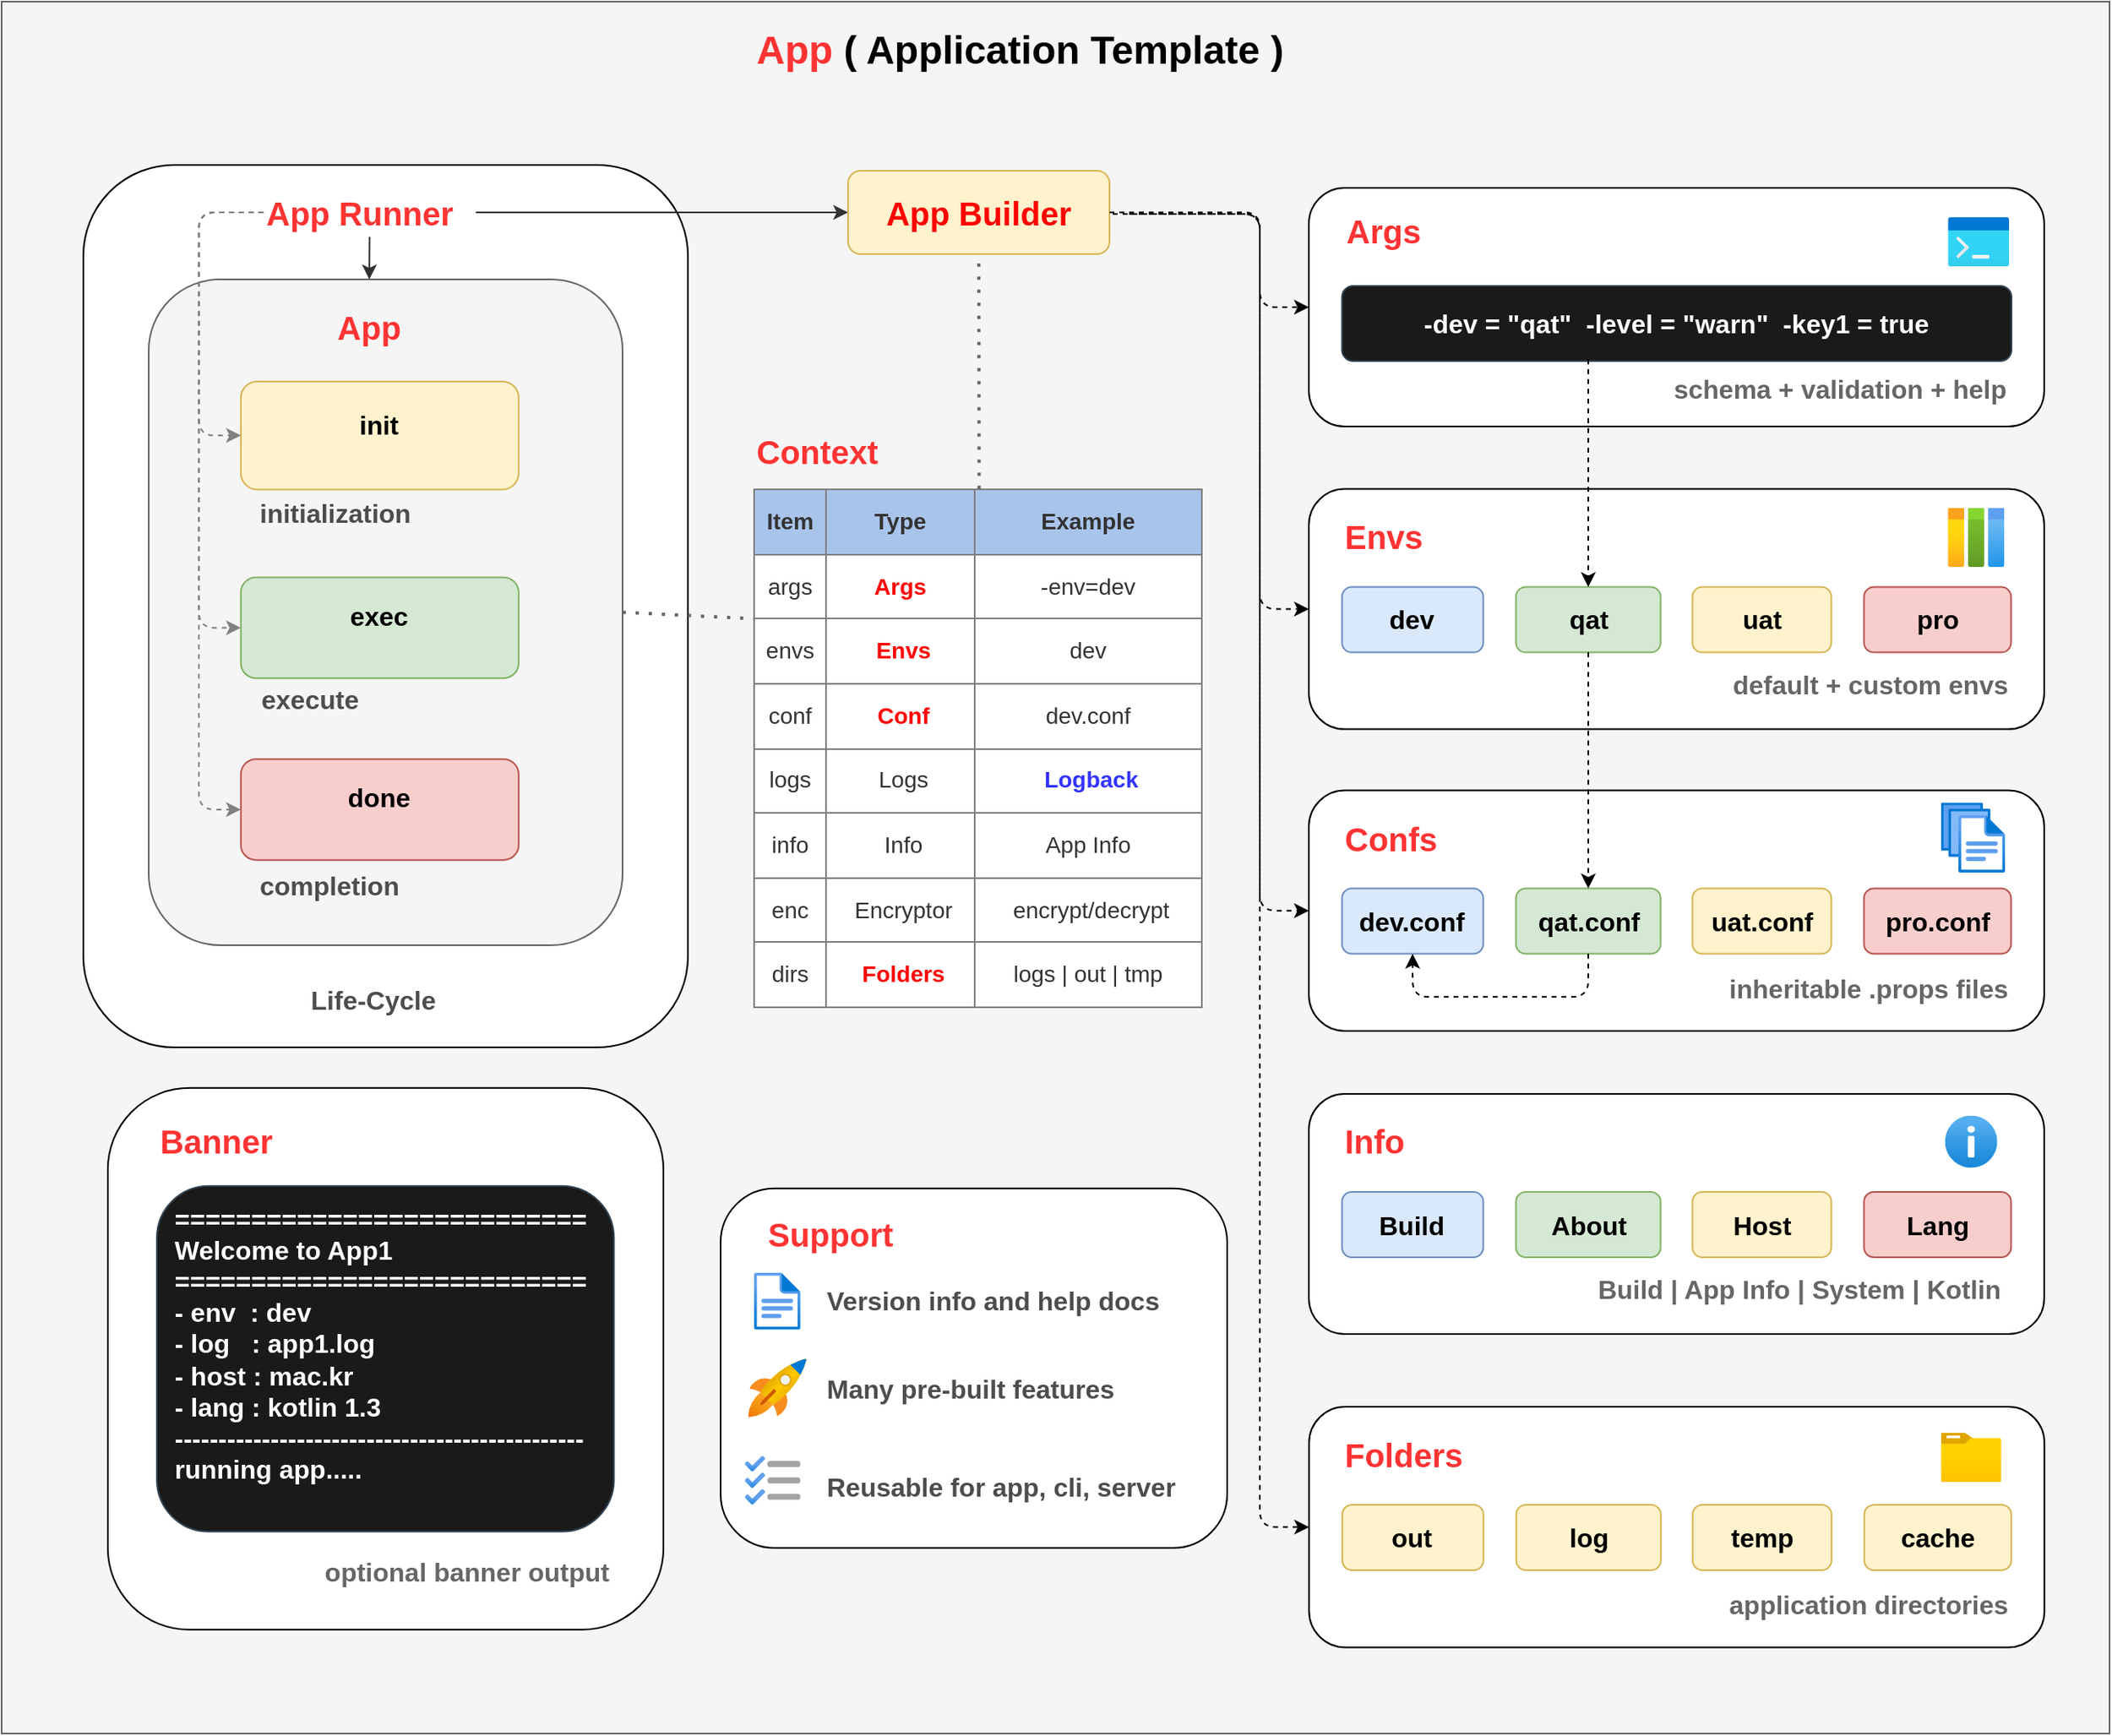 <mxfile version="13.10.6" type="device"><diagram id="WI9T0HZ2pTsCkuznbFz-" name="Page-1"><mxGraphModel dx="1581" dy="943" grid="1" gridSize="10" guides="1" tooltips="1" connect="1" arrows="1" fold="1" page="1" pageScale="1" pageWidth="583" pageHeight="413" math="0" shadow="0"><root><mxCell id="0"/><mxCell id="1" parent="0"/><mxCell id="dkpI0AUmnZosLw2rEWEU-10" value="" style="rounded=0;whiteSpace=wrap;html=1;fillColor=#f5f5f5;strokeColor=#666666;fontColor=#333333;" parent="1" vertex="1"><mxGeometry x="20" y="20" width="1290" height="1060" as="geometry"/></mxCell><mxCell id="LH2sXzoeOZG54SC4Cbi2-18" value="" style="rounded=1;whiteSpace=wrap;html=1;glass=0;align=left;" parent="1" vertex="1"><mxGeometry x="70" y="120" width="370" height="540" as="geometry"/></mxCell><mxCell id="LH2sXzoeOZG54SC4Cbi2-17" value="&lt;font color=&quot;#ff3333&quot; size=&quot;1&quot;&gt;&lt;b style=&quot;font-size: 20px&quot;&gt;App Runner&lt;/b&gt;&lt;/font&gt;" style="text;html=1;strokeColor=none;fillColor=none;align=left;verticalAlign=middle;whiteSpace=wrap;rounded=0;" parent="1" vertex="1"><mxGeometry x="180.2" y="134" width="130" height="30" as="geometry"/></mxCell><mxCell id="dkpI0AUmnZosLw2rEWEU-12" value="&lt;font style=&quot;font-size: 24px&quot;&gt;&lt;b&gt;&lt;font color=&quot;#ff3333&quot; style=&quot;font-size: 24px&quot;&gt;App&lt;/font&gt;&lt;font color=&quot;#3333ff&quot; style=&quot;font-size: 24px&quot;&gt;&amp;nbsp;&lt;/font&gt;( Application Template )&lt;/b&gt;&lt;/font&gt;" style="text;html=1;strokeColor=none;fillColor=none;align=left;verticalAlign=middle;whiteSpace=wrap;rounded=0;" parent="1" vertex="1"><mxGeometry x="480" y="40" width="370" height="20" as="geometry"/></mxCell><mxCell id="HlOIRCmBT_TTQaV18blw-47" value="" style="rounded=1;whiteSpace=wrap;html=1;glass=0;align=left;fillColor=#f5f5f5;strokeColor=#666666;fontColor=#333333;" parent="1" vertex="1"><mxGeometry x="110" y="190" width="290" height="407.46" as="geometry"/></mxCell><mxCell id="LH2sXzoeOZG54SC4Cbi2-6" value="&lt;b&gt;&lt;font&gt;&lt;span style=&quot;font-size: 16px&quot;&gt;exec&lt;/span&gt;&lt;br&gt;&lt;br&gt;&lt;/font&gt;&lt;/b&gt;" style="rounded=1;whiteSpace=wrap;html=1;fillColor=#d5e8d4;strokeColor=#82b366;" parent="1" vertex="1"><mxGeometry x="166.41" y="372.35" width="170" height="61.75" as="geometry"/></mxCell><mxCell id="LH2sXzoeOZG54SC4Cbi2-7" value="&lt;b&gt;&lt;font&gt;&lt;span style=&quot;font-size: 16px&quot;&gt;init&lt;/span&gt;&lt;br&gt;&lt;br&gt;&lt;/font&gt;&lt;/b&gt;" style="rounded=1;whiteSpace=wrap;html=1;fillColor=#fff2cc;strokeColor=#d6b656;" parent="1" vertex="1"><mxGeometry x="166.41" y="252.46" width="170" height="66.14" as="geometry"/></mxCell><mxCell id="HlOIRCmBT_TTQaV18blw-16" value="&lt;b&gt;&lt;font&gt;&lt;span style=&quot;font-size: 16px&quot;&gt;done&lt;/span&gt;&lt;br&gt;&lt;br&gt;&lt;/font&gt;&lt;/b&gt;" style="rounded=1;whiteSpace=wrap;html=1;fillColor=#f8cecc;strokeColor=#b85450;" parent="1" vertex="1"><mxGeometry x="166.41" y="483.59" width="170" height="61.75" as="geometry"/></mxCell><mxCell id="HlOIRCmBT_TTQaV18blw-13" value="&lt;font style=&quot;font-size: 16px&quot; color=&quot;#4d4d4d&quot;&gt;&lt;b&gt;initialization&lt;/b&gt;&lt;/font&gt;" style="text;html=1;strokeColor=none;fillColor=none;align=left;verticalAlign=middle;whiteSpace=wrap;rounded=0;" parent="1" vertex="1"><mxGeometry x="176.12" y="322.6" width="143.88" height="20" as="geometry"/></mxCell><mxCell id="HlOIRCmBT_TTQaV18blw-14" value="&lt;font color=&quot;#4d4d4d&quot;&gt;&lt;span style=&quot;font-size: 16px&quot;&gt;&lt;b&gt;execute&lt;/b&gt;&lt;/span&gt;&lt;/font&gt;" style="text;html=1;strokeColor=none;fillColor=none;align=left;verticalAlign=middle;whiteSpace=wrap;rounded=0;" parent="1" vertex="1"><mxGeometry x="176.61" y="437.1" width="80" height="20" as="geometry"/></mxCell><mxCell id="HlOIRCmBT_TTQaV18blw-18" value="&lt;font style=&quot;font-size: 16px&quot; color=&quot;#4d4d4d&quot;&gt;&lt;b&gt;completion&lt;/b&gt;&lt;/font&gt;" style="text;html=1;strokeColor=none;fillColor=none;align=left;verticalAlign=middle;whiteSpace=wrap;rounded=0;" parent="1" vertex="1"><mxGeometry x="176.12" y="550.6" width="113.88" height="20" as="geometry"/></mxCell><mxCell id="HlOIRCmBT_TTQaV18blw-48" value="&lt;font color=&quot;#ff3333&quot; size=&quot;1&quot;&gt;&lt;b style=&quot;font-size: 20px&quot;&gt;App&lt;/b&gt;&lt;/font&gt;" style="text;html=1;strokeColor=none;fillColor=none;align=center;verticalAlign=middle;whiteSpace=wrap;rounded=0;" parent="1" vertex="1"><mxGeometry x="180.2" y="204.32" width="130" height="30" as="geometry"/></mxCell><mxCell id="HlOIRCmBT_TTQaV18blw-63" value="" style="edgeStyle=elbowEdgeStyle;elbow=vertical;endArrow=classic;html=1;strokeWidth=1;fontColor=#4D4D4D;exitX=0;exitY=0.5;exitDx=0;exitDy=0;entryX=0;entryY=0.5;entryDx=0;entryDy=0;dashed=1;strokeColor=#808080;" parent="1" source="LH2sXzoeOZG54SC4Cbi2-17" target="LH2sXzoeOZG54SC4Cbi2-6" edge="1"><mxGeometry width="50" height="50" relative="1" as="geometry"><mxPoint x="65.71" y="413.32" as="sourcePoint"/><mxPoint x="115.71" y="363.32" as="targetPoint"/><Array as="points"><mxPoint x="140.71" y="283.32"/></Array></mxGeometry></mxCell><mxCell id="HlOIRCmBT_TTQaV18blw-65" value="" style="edgeStyle=elbowEdgeStyle;elbow=vertical;endArrow=classic;html=1;strokeWidth=1;fontColor=#4D4D4D;exitX=0;exitY=0.5;exitDx=0;exitDy=0;entryX=0;entryY=0.5;entryDx=0;entryDy=0;dashed=1;strokeColor=#808080;" parent="1" source="LH2sXzoeOZG54SC4Cbi2-17" target="HlOIRCmBT_TTQaV18blw-16" edge="1"><mxGeometry width="50" height="50" relative="1" as="geometry"><mxPoint x="187.71" y="239.32" as="sourcePoint"/><mxPoint x="187.71" y="370.36" as="targetPoint"/><Array as="points"><mxPoint x="140.71" y="393.32"/><mxPoint x="145.71" y="373.32"/></Array></mxGeometry></mxCell><mxCell id="HlOIRCmBT_TTQaV18blw-66" value="" style="edgeStyle=elbowEdgeStyle;elbow=vertical;endArrow=classic;html=1;strokeWidth=1;fontColor=#4D4D4D;exitX=0;exitY=0.5;exitDx=0;exitDy=0;entryX=0;entryY=0.5;entryDx=0;entryDy=0;dashed=1;strokeColor=#808080;" parent="1" source="LH2sXzoeOZG54SC4Cbi2-17" target="LH2sXzoeOZG54SC4Cbi2-7" edge="1"><mxGeometry width="50" height="50" relative="1" as="geometry"><mxPoint x="177.71" y="229.32" as="sourcePoint"/><mxPoint x="177.71" y="530.47" as="targetPoint"/><Array as="points"><mxPoint x="140.71" y="243.32"/></Array></mxGeometry></mxCell><mxCell id="HlOIRCmBT_TTQaV18blw-76" value="" style="endArrow=classic;html=1;strokeWidth=1;fontColor=#4D4D4D;exitX=1;exitY=0.5;exitDx=0;exitDy=0;entryX=0;entryY=0.5;entryDx=0;entryDy=0;strokeColor=#333333;" parent="1" source="LH2sXzoeOZG54SC4Cbi2-17" target="OcMX7YEu_8CPOmPkOo8j-15" edge="1"><mxGeometry width="50" height="50" relative="1" as="geometry"><mxPoint x="500" y="320" as="sourcePoint"/><mxPoint x="585.0" y="149" as="targetPoint"/></mxGeometry></mxCell><mxCell id="HlOIRCmBT_TTQaV18blw-82" value="" style="edgeStyle=elbowEdgeStyle;elbow=horizontal;endArrow=classic;html=1;strokeWidth=1;fontColor=#4D4D4D;exitX=0.5;exitY=1;exitDx=0;exitDy=0;strokeColor=#333333;" parent="1" source="LH2sXzoeOZG54SC4Cbi2-17" target="HlOIRCmBT_TTQaV18blw-47" edge="1"><mxGeometry width="50" height="50" relative="1" as="geometry"><mxPoint x="261.41" y="180.5" as="sourcePoint"/><mxPoint x="306.41" y="175.5" as="targetPoint"/><Array as="points"/></mxGeometry></mxCell><mxCell id="HlOIRCmBT_TTQaV18blw-83" value="" style="endArrow=none;dashed=1;html=1;dashPattern=1 3;strokeWidth=2;fontColor=#4D4D4D;entryX=0;entryY=0.25;entryDx=0;entryDy=0;exitX=1;exitY=0.5;exitDx=0;exitDy=0;strokeColor=#666666;" parent="1" source="HlOIRCmBT_TTQaV18blw-47" target="HlOIRCmBT_TTQaV18blw-119" edge="1"><mxGeometry width="50" height="50" relative="1" as="geometry"><mxPoint x="430" y="298.07" as="sourcePoint"/><mxPoint x="585.0" y="169" as="targetPoint"/></mxGeometry></mxCell><mxCell id="HlOIRCmBT_TTQaV18blw-119" value="&lt;table border=&quot;1&quot; width=&quot;100%&quot; style=&quot;width: 100% ; height: 100% ; border-collapse: collapse ; font-size: 14px ; background-color: rgb(255 , 255 , 255)&quot;&gt;&lt;tbody style=&quot;font-size: 14px&quot;&gt;&lt;tr style=&quot;font-size: 14px&quot;&gt;&lt;td align=&quot;center&quot; style=&quot;font-size: 14px ; background-color: rgb(169 , 196 , 235)&quot;&gt;&lt;b style=&quot;font-size: 14px&quot;&gt;Item&lt;/b&gt;&lt;/td&gt;&lt;td style=&quot;text-align: center ; background-color: rgb(169 , 196 , 235)&quot;&gt;&lt;b&gt;Type&lt;/b&gt;&lt;br&gt;&lt;/td&gt;&lt;td align=&quot;center&quot; style=&quot;font-size: 14px ; background-color: rgb(169 , 196 , 235)&quot;&gt;&lt;b style=&quot;font-size: 14px&quot;&gt;Example&lt;/b&gt;&lt;/td&gt;&lt;/tr&gt;&lt;tr style=&quot;font-size: 14px&quot;&gt;&lt;td align=&quot;center&quot; style=&quot;font-size: 14px&quot;&gt;args&lt;/td&gt;&lt;td style=&quot;text-align: center&quot;&gt;&lt;b&gt;&lt;font color=&quot;#ff0000&quot;&gt;Args&lt;/font&gt;&lt;/b&gt;&lt;/td&gt;&lt;td align=&quot;center&quot; style=&quot;font-size: 14px&quot;&gt;-env=dev&lt;/td&gt;&lt;/tr&gt;&lt;tr style=&quot;font-size: 14px&quot;&gt;&lt;td align=&quot;center&quot; style=&quot;font-size: 14px&quot;&gt;envs&lt;br style=&quot;font-size: 14px&quot;&gt;&lt;/td&gt;&lt;td style=&quot;text-align: center&quot;&gt;&amp;nbsp;&lt;font color=&quot;#ff0000&quot;&gt;&lt;b&gt;Envs&lt;/b&gt;&lt;/font&gt;&lt;/td&gt;&lt;td align=&quot;center&quot; style=&quot;font-size: 14px&quot;&gt;dev&lt;/td&gt;&lt;/tr&gt;&lt;tr style=&quot;font-size: 14px&quot;&gt;&lt;td style=&quot;text-align: center ; font-size: 14px&quot;&gt;conf&lt;/td&gt;&lt;td style=&quot;text-align: center&quot;&gt;&amp;nbsp;&lt;font color=&quot;#ff0000&quot;&gt;&lt;b&gt;Conf&lt;/b&gt;&lt;/font&gt;&lt;/td&gt;&lt;td style=&quot;text-align: center ; font-size: 14px&quot;&gt;dev.conf&lt;/td&gt;&lt;/tr&gt;&lt;tr style=&quot;font-size: 14px&quot;&gt;&lt;td style=&quot;text-align: center ; font-size: 14px&quot;&gt;logs&lt;/td&gt;&lt;td style=&quot;text-align: center&quot;&gt;&amp;nbsp;Logs&lt;/td&gt;&lt;td style=&quot;text-align: center ; font-size: 14px&quot;&gt;&amp;nbsp;&lt;b&gt;&lt;font color=&quot;#3333ff&quot;&gt;Logback&lt;/font&gt;&lt;/b&gt;&lt;/td&gt;&lt;/tr&gt;&lt;tr style=&quot;font-size: 14px&quot;&gt;&lt;td style=&quot;text-align: center ; font-size: 14px&quot;&gt;info&lt;/td&gt;&lt;td style=&quot;text-align: center&quot;&gt;&amp;nbsp;Info&lt;/td&gt;&lt;td style=&quot;text-align: center ; font-size: 14px&quot;&gt;App Info&lt;/td&gt;&lt;/tr&gt;&lt;tr style=&quot;font-size: 14px&quot;&gt;&lt;td style=&quot;text-align: center ; font-size: 14px&quot;&gt;enc&lt;/td&gt;&lt;td style=&quot;text-align: center&quot;&gt;&amp;nbsp;Encryptor&lt;/td&gt;&lt;td style=&quot;text-align: center ; font-size: 14px&quot;&gt;&amp;nbsp;encrypt/decrypt&lt;/td&gt;&lt;/tr&gt;&lt;tr&gt;&lt;td style=&quot;text-align: center&quot;&gt;dirs&lt;/td&gt;&lt;td style=&quot;text-align: center&quot;&gt;&amp;nbsp;&lt;b&gt;&lt;font color=&quot;#ff0000&quot;&gt;Folders&lt;/font&gt;&lt;/b&gt;&lt;/td&gt;&lt;td style=&quot;text-align: center&quot;&gt;logs | out | tmp&lt;/td&gt;&lt;/tr&gt;&lt;/tbody&gt;&lt;/table&gt;" style="text;html=1;strokeColor=none;fillColor=none;overflow=fill;rounded=0;glass=0;align=left;fontColor=#333333;fontSize=14;" parent="1" vertex="1"><mxGeometry x="480.47" y="318.3" width="275.44" height="317.68" as="geometry"/></mxCell><mxCell id="HlOIRCmBT_TTQaV18blw-120" value="" style="endArrow=none;dashed=1;html=1;dashPattern=1 3;strokeWidth=2;fontColor=#4D4D4D;entryX=0.5;entryY=1;entryDx=0;entryDy=0;exitX=0.5;exitY=0;exitDx=0;exitDy=0;strokeColor=#666666;" parent="1" source="HlOIRCmBT_TTQaV18blw-119" target="OcMX7YEu_8CPOmPkOo8j-15" edge="1"><mxGeometry width="50" height="50" relative="1" as="geometry"><mxPoint x="440" y="274.5" as="sourcePoint"/><mxPoint x="620.0" y="169" as="targetPoint"/></mxGeometry></mxCell><mxCell id="HlOIRCmBT_TTQaV18blw-124" value="&lt;font style=&quot;font-size: 16px&quot;&gt;&lt;b&gt;Life-Cycle&lt;br&gt;&lt;/b&gt;&lt;/font&gt;" style="text;html=1;strokeColor=none;fillColor=none;align=center;verticalAlign=middle;whiteSpace=wrap;rounded=0;rotation=0;fontColor=#4D4D4D;" parent="1" vertex="1"><mxGeometry x="105.7" y="616.14" width="282.5" height="30" as="geometry"/></mxCell><mxCell id="HlOIRCmBT_TTQaV18blw-136" value="" style="rounded=1;whiteSpace=wrap;html=1;glass=0;strokeWidth=1;fontSize=14;align=left;" parent="1" vertex="1"><mxGeometry x="460" y="746.41" width="310" height="220" as="geometry"/></mxCell><mxCell id="HlOIRCmBT_TTQaV18blw-143" value="&lt;div&gt;&lt;b style=&quot;color: rgb(255 , 51 , 51)&quot;&gt;&lt;span style=&quot;font-size: 20px&quot;&gt;Support&lt;/span&gt;&lt;/b&gt;&lt;/div&gt;" style="text;html=1;strokeColor=none;fillColor=none;align=left;verticalAlign=middle;whiteSpace=wrap;rounded=0;" parent="1" vertex="1"><mxGeometry x="486.56" y="758.51" width="130" height="30" as="geometry"/></mxCell><mxCell id="HlOIRCmBT_TTQaV18blw-146" value="&lt;font style=&quot;font-size: 16px&quot;&gt;&lt;b&gt;Version info and help docs&lt;/b&gt;&lt;/font&gt;" style="text;html=1;strokeColor=none;fillColor=none;align=left;verticalAlign=middle;whiteSpace=wrap;rounded=0;fontColor=#4D4D4D;" parent="1" vertex="1"><mxGeometry x="523.05" y="805.41" width="216.95" height="20" as="geometry"/></mxCell><mxCell id="HlOIRCmBT_TTQaV18blw-150" value="&lt;span style=&quot;font-size: 16px&quot;&gt;&lt;b&gt;Reusable for app, cli, server&lt;/b&gt;&lt;/span&gt;" style="text;html=1;strokeColor=none;fillColor=none;align=left;verticalAlign=middle;whiteSpace=wrap;rounded=0;fontColor=#4D4D4D;" parent="1" vertex="1"><mxGeometry x="523.47" y="919.12" width="216.53" height="20" as="geometry"/></mxCell><mxCell id="OcMX7YEu_8CPOmPkOo8j-10" value="&lt;div&gt;&lt;b style=&quot;color: rgb(255 , 51 , 51)&quot;&gt;&lt;font style=&quot;font-size: 20px&quot;&gt;Context&lt;/font&gt;&lt;/b&gt;&lt;/div&gt;" style="text;html=1;strokeColor=none;fillColor=none;align=left;verticalAlign=middle;whiteSpace=wrap;rounded=0;" vertex="1" parent="1"><mxGeometry x="480.05" y="280" width="130" height="30" as="geometry"/></mxCell><mxCell id="OcMX7YEu_8CPOmPkOo8j-15" value="&lt;b&gt;&lt;font style=&quot;font-size: 20px&quot; color=&quot;#ff0000&quot;&gt;App Builder&lt;/font&gt;&lt;/b&gt;" style="rounded=1;whiteSpace=wrap;html=1;fillColor=#fff2cc;strokeColor=#d6b656;" vertex="1" parent="1"><mxGeometry x="538" y="123.5" width="160" height="51" as="geometry"/></mxCell><mxCell id="OcMX7YEu_8CPOmPkOo8j-47" value="" style="rounded=1;whiteSpace=wrap;html=1;glass=0;align=left;" vertex="1" parent="1"><mxGeometry x="820" y="318.3" width="450" height="147" as="geometry"/></mxCell><mxCell id="OcMX7YEu_8CPOmPkOo8j-48" value="&lt;b&gt;&lt;font style=&quot;font-size: 16px&quot;&gt;qat&lt;/font&gt;&lt;/b&gt;" style="rounded=1;whiteSpace=wrap;html=1;fillColor=#d5e8d4;strokeColor=#82b366;" vertex="1" parent="1"><mxGeometry x="946.73" y="378.3" width="88.55" height="40" as="geometry"/></mxCell><mxCell id="OcMX7YEu_8CPOmPkOo8j-49" value="&lt;b&gt;&lt;font style=&quot;font-size: 16px&quot;&gt;dev&lt;/font&gt;&lt;/b&gt;" style="rounded=1;whiteSpace=wrap;html=1;fillColor=#dae8fc;strokeColor=#6c8ebf;" vertex="1" parent="1"><mxGeometry x="840.28" y="378.3" width="86.45" height="40" as="geometry"/></mxCell><mxCell id="OcMX7YEu_8CPOmPkOo8j-50" value="&lt;b&gt;&lt;font style=&quot;font-size: 16px&quot;&gt;uat&lt;/font&gt;&lt;/b&gt;" style="rounded=1;whiteSpace=wrap;html=1;fillColor=#fff2cc;strokeColor=#d6b656;" vertex="1" parent="1"><mxGeometry x="1054.73" y="378.3" width="85" height="40" as="geometry"/></mxCell><mxCell id="OcMX7YEu_8CPOmPkOo8j-51" value="&lt;div&gt;&lt;b style=&quot;color: rgb(255 , 51 , 51)&quot;&gt;&lt;font style=&quot;font-size: 20px&quot;&gt;Envs&lt;/font&gt;&lt;/b&gt;&lt;/div&gt;" style="text;html=1;strokeColor=none;fillColor=none;align=left;verticalAlign=middle;whiteSpace=wrap;rounded=0;" vertex="1" parent="1"><mxGeometry x="840.28" y="331.54" width="123.22" height="30" as="geometry"/></mxCell><mxCell id="OcMX7YEu_8CPOmPkOo8j-52" value="&lt;b&gt;&lt;font style=&quot;font-size: 16px&quot;&gt;pro&lt;/font&gt;&lt;/b&gt;" style="rounded=1;whiteSpace=wrap;html=1;fillColor=#f8cecc;strokeColor=#b85450;" vertex="1" parent="1"><mxGeometry x="1159.73" y="378.3" width="90" height="40" as="geometry"/></mxCell><mxCell id="OcMX7YEu_8CPOmPkOo8j-53" value="" style="rounded=1;whiteSpace=wrap;html=1;glass=0;align=left;" vertex="1" parent="1"><mxGeometry x="820" y="134" width="450" height="146" as="geometry"/></mxCell><mxCell id="OcMX7YEu_8CPOmPkOo8j-55" value="&lt;b&gt;&lt;font style=&quot;font-size: 16px&quot;&gt;-dev = &quot;qat&quot;&amp;nbsp; -level = &quot;warn&quot;&amp;nbsp; -key1 = true&lt;/font&gt;&lt;/b&gt;" style="rounded=1;whiteSpace=wrap;html=1;strokeColor=#314354;fontColor=#ffffff;fillColor=#1A1A1A;" vertex="1" parent="1"><mxGeometry x="840.28" y="194" width="409.72" height="46" as="geometry"/></mxCell><mxCell id="OcMX7YEu_8CPOmPkOo8j-57" value="&lt;div&gt;&lt;b style=&quot;color: rgb(255 , 51 , 51)&quot;&gt;&lt;font style=&quot;font-size: 20px&quot;&gt;Args&lt;/font&gt;&lt;/b&gt;&lt;/div&gt;" style="text;html=1;strokeColor=none;fillColor=none;align=left;verticalAlign=middle;whiteSpace=wrap;rounded=0;" vertex="1" parent="1"><mxGeometry x="841.45" y="144.5" width="123.22" height="30" as="geometry"/></mxCell><mxCell id="OcMX7YEu_8CPOmPkOo8j-59" value="" style="rounded=1;whiteSpace=wrap;html=1;glass=0;align=left;" vertex="1" parent="1"><mxGeometry x="820" y="502.75" width="450" height="147.25" as="geometry"/></mxCell><mxCell id="OcMX7YEu_8CPOmPkOo8j-60" value="&lt;b&gt;&lt;font style=&quot;font-size: 16px&quot;&gt;qat.conf&lt;/font&gt;&lt;/b&gt;" style="rounded=1;whiteSpace=wrap;html=1;fillColor=#d5e8d4;strokeColor=#82b366;" vertex="1" parent="1"><mxGeometry x="946.73" y="562.75" width="88.55" height="40" as="geometry"/></mxCell><mxCell id="OcMX7YEu_8CPOmPkOo8j-61" value="&lt;b&gt;&lt;font style=&quot;font-size: 16px&quot;&gt;dev.conf&lt;/font&gt;&lt;/b&gt;" style="rounded=1;whiteSpace=wrap;html=1;fillColor=#dae8fc;strokeColor=#6c8ebf;" vertex="1" parent="1"><mxGeometry x="840.28" y="562.75" width="86.45" height="40" as="geometry"/></mxCell><mxCell id="OcMX7YEu_8CPOmPkOo8j-62" value="&lt;b&gt;&lt;font style=&quot;font-size: 16px&quot;&gt;uat.conf&lt;/font&gt;&lt;/b&gt;" style="rounded=1;whiteSpace=wrap;html=1;fillColor=#fff2cc;strokeColor=#d6b656;" vertex="1" parent="1"><mxGeometry x="1054.73" y="562.75" width="85" height="40" as="geometry"/></mxCell><mxCell id="OcMX7YEu_8CPOmPkOo8j-63" value="&lt;div&gt;&lt;b style=&quot;color: rgb(255 , 51 , 51)&quot;&gt;&lt;font style=&quot;font-size: 20px&quot;&gt;Confs&lt;/font&gt;&lt;/b&gt;&lt;/div&gt;" style="text;html=1;strokeColor=none;fillColor=none;align=left;verticalAlign=middle;whiteSpace=wrap;rounded=0;" vertex="1" parent="1"><mxGeometry x="840.28" y="516.64" width="123.22" height="30" as="geometry"/></mxCell><mxCell id="OcMX7YEu_8CPOmPkOo8j-64" value="&lt;b&gt;&lt;font style=&quot;font-size: 16px&quot;&gt;pro.conf&lt;/font&gt;&lt;/b&gt;" style="rounded=1;whiteSpace=wrap;html=1;fillColor=#f8cecc;strokeColor=#b85450;" vertex="1" parent="1"><mxGeometry x="1159.73" y="562.75" width="90" height="40" as="geometry"/></mxCell><mxCell id="OcMX7YEu_8CPOmPkOo8j-5" value="" style="aspect=fixed;html=1;points=[];align=center;image;fontSize=12;image=img/lib/azure2/general/Powershell.svg;" vertex="1" parent="1"><mxGeometry x="1211.09" y="152" width="37.5" height="30" as="geometry"/></mxCell><mxCell id="OcMX7YEu_8CPOmPkOo8j-69" value="" style="aspect=fixed;html=1;points=[];align=center;image;fontSize=12;image=img/lib/azure2/general/Journey_Hub.svg;fillColor=#1A1A1A;" vertex="1" parent="1"><mxGeometry x="1211.09" y="329.78" width="34.51" height="36.24" as="geometry"/></mxCell><mxCell id="OcMX7YEu_8CPOmPkOo8j-71" value="&lt;span style=&quot;font-size: 16px&quot;&gt;&lt;b&gt;default + custom envs&lt;/b&gt;&lt;/span&gt;" style="text;html=1;strokeColor=none;fillColor=none;align=right;verticalAlign=middle;whiteSpace=wrap;rounded=0;fontColor=#666666;" vertex="1" parent="1"><mxGeometry x="1020" y="422.94" width="230" height="30" as="geometry"/></mxCell><mxCell id="OcMX7YEu_8CPOmPkOo8j-72" value="&lt;div&gt;&lt;b style=&quot;font-size: 16px&quot;&gt;inheritable .props files&lt;/b&gt;&lt;/div&gt;" style="text;html=1;strokeColor=none;fillColor=none;align=right;verticalAlign=middle;whiteSpace=wrap;rounded=0;fontColor=#666666;" vertex="1" parent="1"><mxGeometry x="1060" y="609.16" width="189.73" height="30" as="geometry"/></mxCell><mxCell id="OcMX7YEu_8CPOmPkOo8j-73" value="" style="edgeStyle=elbowEdgeStyle;elbow=vertical;endArrow=classic;html=1;dashed=1;exitX=0.5;exitY=1;exitDx=0;exitDy=0;entryX=0.5;entryY=1;entryDx=0;entryDy=0;" edge="1" parent="1" source="OcMX7YEu_8CPOmPkOo8j-60" target="OcMX7YEu_8CPOmPkOo8j-61"><mxGeometry width="50" height="50" relative="1" as="geometry"><mxPoint x="880" y="699.16" as="sourcePoint"/><mxPoint x="930" y="649.16" as="targetPoint"/><Array as="points"><mxPoint x="940" y="629.16"/></Array></mxGeometry></mxCell><mxCell id="OcMX7YEu_8CPOmPkOo8j-74" value="" style="endArrow=classic;html=1;dashed=1;entryX=0.5;entryY=0;entryDx=0;entryDy=0;exitX=0.5;exitY=1;exitDx=0;exitDy=0;" edge="1" parent="1" source="OcMX7YEu_8CPOmPkOo8j-48" target="OcMX7YEu_8CPOmPkOo8j-60"><mxGeometry width="50" height="50" relative="1" as="geometry"><mxPoint x="790" y="485.3" as="sourcePoint"/><mxPoint x="840" y="435.3" as="targetPoint"/></mxGeometry></mxCell><mxCell id="OcMX7YEu_8CPOmPkOo8j-75" value="" style="endArrow=classic;html=1;dashed=1;entryX=0.5;entryY=0;entryDx=0;entryDy=0;" edge="1" parent="1" target="OcMX7YEu_8CPOmPkOo8j-48"><mxGeometry width="50" height="50" relative="1" as="geometry"><mxPoint x="991" y="239" as="sourcePoint"/><mxPoint x="1001.005" y="553.59" as="targetPoint"/></mxGeometry></mxCell><mxCell id="OcMX7YEu_8CPOmPkOo8j-76" value="" style="aspect=fixed;html=1;points=[];align=center;image;fontSize=12;image=img/lib/azure2/general/File.svg;fillColor=#1A1A1A;" vertex="1" parent="1"><mxGeometry x="480.47" y="797.91" width="28.4" height="35" as="geometry"/></mxCell><mxCell id="OcMX7YEu_8CPOmPkOo8j-77" value="&lt;div&gt;&lt;b style=&quot;font-size: 16px&quot;&gt;schema + validation + help&lt;/b&gt;&lt;/div&gt;" style="text;html=1;strokeColor=none;fillColor=none;align=right;verticalAlign=middle;whiteSpace=wrap;rounded=0;fontColor=#666666;" vertex="1" parent="1"><mxGeometry x="980" y="242" width="269.45" height="30" as="geometry"/></mxCell><mxCell id="OcMX7YEu_8CPOmPkOo8j-78" value="" style="edgeStyle=elbowEdgeStyle;elbow=horizontal;endArrow=classic;html=1;dashed=1;exitX=1;exitY=0.5;exitDx=0;exitDy=0;entryX=0;entryY=0.5;entryDx=0;entryDy=0;" edge="1" parent="1" source="OcMX7YEu_8CPOmPkOo8j-15" target="OcMX7YEu_8CPOmPkOo8j-53"><mxGeometry width="50" height="50" relative="1" as="geometry"><mxPoint x="680" y="280" as="sourcePoint"/><mxPoint x="730" y="230" as="targetPoint"/><Array as="points"><mxPoint x="790" y="180"/></Array></mxGeometry></mxCell><mxCell id="OcMX7YEu_8CPOmPkOo8j-79" value="" style="edgeStyle=elbowEdgeStyle;elbow=horizontal;endArrow=classic;html=1;dashed=1;entryX=0;entryY=0.5;entryDx=0;entryDy=0;" edge="1" parent="1" target="OcMX7YEu_8CPOmPkOo8j-47"><mxGeometry width="50" height="50" relative="1" as="geometry"><mxPoint x="710" y="150" as="sourcePoint"/><mxPoint x="810" y="217" as="targetPoint"/><Array as="points"><mxPoint x="790" y="270"/></Array></mxGeometry></mxCell><mxCell id="OcMX7YEu_8CPOmPkOo8j-80" value="" style="edgeStyle=elbowEdgeStyle;elbow=horizontal;endArrow=classic;html=1;dashed=1;entryX=0;entryY=0.5;entryDx=0;entryDy=0;exitX=1;exitY=0.5;exitDx=0;exitDy=0;" edge="1" parent="1" source="OcMX7YEu_8CPOmPkOo8j-15" target="OcMX7YEu_8CPOmPkOo8j-59"><mxGeometry width="50" height="50" relative="1" as="geometry"><mxPoint x="720" y="160" as="sourcePoint"/><mxPoint x="810" y="401.8" as="targetPoint"/><Array as="points"><mxPoint x="790" y="360"/></Array></mxGeometry></mxCell><mxCell id="OcMX7YEu_8CPOmPkOo8j-81" value="" style="rounded=1;whiteSpace=wrap;html=1;glass=0;align=left;" vertex="1" parent="1"><mxGeometry x="820.14" y="880" width="450" height="147.25" as="geometry"/></mxCell><mxCell id="OcMX7YEu_8CPOmPkOo8j-82" value="&lt;b&gt;&lt;font style=&quot;font-size: 16px&quot;&gt;log&lt;/font&gt;&lt;/b&gt;" style="rounded=1;whiteSpace=wrap;html=1;fillColor=#fff2cc;strokeColor=#d6b656;" vertex="1" parent="1"><mxGeometry x="946.87" y="940" width="88.55" height="40" as="geometry"/></mxCell><mxCell id="OcMX7YEu_8CPOmPkOo8j-83" value="&lt;b&gt;&lt;font style=&quot;font-size: 16px&quot;&gt;out&lt;/font&gt;&lt;/b&gt;" style="rounded=1;whiteSpace=wrap;html=1;fillColor=#fff2cc;strokeColor=#d6b656;" vertex="1" parent="1"><mxGeometry x="840.42" y="940" width="86.45" height="40" as="geometry"/></mxCell><mxCell id="OcMX7YEu_8CPOmPkOo8j-84" value="&lt;b&gt;&lt;font style=&quot;font-size: 16px&quot;&gt;temp&lt;/font&gt;&lt;/b&gt;" style="rounded=1;whiteSpace=wrap;html=1;fillColor=#fff2cc;strokeColor=#d6b656;" vertex="1" parent="1"><mxGeometry x="1054.87" y="940" width="85" height="40" as="geometry"/></mxCell><mxCell id="OcMX7YEu_8CPOmPkOo8j-85" value="&lt;div&gt;&lt;b style=&quot;color: rgb(255 , 51 , 51)&quot;&gt;&lt;font style=&quot;font-size: 20px&quot;&gt;Folders&lt;/font&gt;&lt;/b&gt;&lt;/div&gt;" style="text;html=1;strokeColor=none;fillColor=none;align=left;verticalAlign=middle;whiteSpace=wrap;rounded=0;" vertex="1" parent="1"><mxGeometry x="840.42" y="893.89" width="123.22" height="30" as="geometry"/></mxCell><mxCell id="OcMX7YEu_8CPOmPkOo8j-86" value="&lt;b&gt;&lt;font style=&quot;font-size: 16px&quot;&gt;cache&lt;/font&gt;&lt;/b&gt;" style="rounded=1;whiteSpace=wrap;html=1;fillColor=#fff2cc;strokeColor=#d6b656;" vertex="1" parent="1"><mxGeometry x="1159.87" y="940" width="90" height="40" as="geometry"/></mxCell><mxCell id="OcMX7YEu_8CPOmPkOo8j-87" value="&lt;span style=&quot;font-size: 16px&quot;&gt;&lt;b&gt;application directories&lt;/b&gt;&lt;/span&gt;" style="text;html=1;strokeColor=none;fillColor=none;align=right;verticalAlign=middle;whiteSpace=wrap;rounded=0;fontColor=#666666;" vertex="1" parent="1"><mxGeometry x="1060.14" y="986.41" width="189.73" height="30" as="geometry"/></mxCell><mxCell id="OcMX7YEu_8CPOmPkOo8j-90" value="" style="aspect=fixed;html=1;points=[];align=center;image;fontSize=12;image=img/lib/azure2/general/Folder_Blank.svg;" vertex="1" parent="1"><mxGeometry x="1206.81" y="896" width="36.96" height="30" as="geometry"/></mxCell><mxCell id="OcMX7YEu_8CPOmPkOo8j-91" value="" style="edgeStyle=elbowEdgeStyle;elbow=horizontal;endArrow=classic;html=1;dashed=1;entryX=0;entryY=0.5;entryDx=0;entryDy=0;" edge="1" parent="1" target="OcMX7YEu_8CPOmPkOo8j-81"><mxGeometry width="50" height="50" relative="1" as="geometry"><mxPoint x="700" y="150" as="sourcePoint"/><mxPoint x="830" y="586.375" as="targetPoint"/><Array as="points"><mxPoint x="790" y="460"/></Array></mxGeometry></mxCell><mxCell id="OcMX7YEu_8CPOmPkOo8j-92" value="" style="rounded=1;whiteSpace=wrap;html=1;glass=0;align=left;" vertex="1" parent="1"><mxGeometry x="820" y="688.51" width="450" height="147" as="geometry"/></mxCell><mxCell id="OcMX7YEu_8CPOmPkOo8j-93" value="&lt;span style=&quot;font-size: 16px&quot;&gt;&lt;b&gt;About&lt;/b&gt;&lt;/span&gt;" style="rounded=1;whiteSpace=wrap;html=1;fillColor=#d5e8d4;strokeColor=#82b366;" vertex="1" parent="1"><mxGeometry x="946.73" y="748.51" width="88.55" height="40" as="geometry"/></mxCell><mxCell id="OcMX7YEu_8CPOmPkOo8j-94" value="&lt;b&gt;&lt;font style=&quot;font-size: 16px&quot;&gt;Build&lt;/font&gt;&lt;/b&gt;" style="rounded=1;whiteSpace=wrap;html=1;fillColor=#dae8fc;strokeColor=#6c8ebf;" vertex="1" parent="1"><mxGeometry x="840.28" y="748.51" width="86.45" height="40" as="geometry"/></mxCell><mxCell id="OcMX7YEu_8CPOmPkOo8j-95" value="&lt;b&gt;&lt;font style=&quot;font-size: 16px&quot;&gt;Host&lt;/font&gt;&lt;/b&gt;" style="rounded=1;whiteSpace=wrap;html=1;fillColor=#fff2cc;strokeColor=#d6b656;" vertex="1" parent="1"><mxGeometry x="1054.73" y="748.51" width="85" height="40" as="geometry"/></mxCell><mxCell id="OcMX7YEu_8CPOmPkOo8j-96" value="&lt;div&gt;&lt;b style=&quot;color: rgb(255 , 51 , 51)&quot;&gt;&lt;font style=&quot;font-size: 20px&quot;&gt;Info&lt;/font&gt;&lt;/b&gt;&lt;/div&gt;" style="text;html=1;strokeColor=none;fillColor=none;align=left;verticalAlign=middle;whiteSpace=wrap;rounded=0;" vertex="1" parent="1"><mxGeometry x="840.28" y="701.75" width="123.22" height="30" as="geometry"/></mxCell><mxCell id="OcMX7YEu_8CPOmPkOo8j-97" value="&lt;b&gt;&lt;font style=&quot;font-size: 16px&quot;&gt;Lang&lt;/font&gt;&lt;/b&gt;" style="rounded=1;whiteSpace=wrap;html=1;fillColor=#f8cecc;strokeColor=#b85450;" vertex="1" parent="1"><mxGeometry x="1159.73" y="748.51" width="90" height="40" as="geometry"/></mxCell><mxCell id="OcMX7YEu_8CPOmPkOo8j-99" value="&lt;span style=&quot;font-size: 16px&quot;&gt;&lt;b&gt;Build | App Info | System | Kotlin&amp;nbsp;&lt;/b&gt;&lt;/span&gt;" style="text;html=1;strokeColor=none;fillColor=none;align=right;verticalAlign=middle;whiteSpace=wrap;rounded=0;fontColor=#666666;" vertex="1" parent="1"><mxGeometry x="970" y="793.15" width="280" height="30" as="geometry"/></mxCell><mxCell id="OcMX7YEu_8CPOmPkOo8j-100" value="" style="rounded=1;whiteSpace=wrap;html=1;glass=0;align=left;" vertex="1" parent="1"><mxGeometry x="85.0" y="684.92" width="340" height="331.49" as="geometry"/></mxCell><mxCell id="OcMX7YEu_8CPOmPkOo8j-101" value="&lt;b&gt;&lt;font style=&quot;font-size: 16px&quot;&gt;&amp;nbsp; ===========================&lt;br&gt;&amp;nbsp; Welcome to App1&lt;br&gt;&amp;nbsp;&amp;nbsp;&lt;/font&gt;&lt;/b&gt;&lt;b&gt;&lt;font style=&quot;font-size: 16px&quot;&gt;===========================&lt;br&gt;&lt;/font&gt;&lt;/b&gt;&lt;b&gt;&lt;font style=&quot;font-size: 16px&quot;&gt;&amp;nbsp; - env&amp;nbsp; : dev&amp;nbsp;&lt;br&gt;&amp;nbsp; - log&amp;nbsp; &amp;nbsp;: app1.log&lt;br&gt;&amp;nbsp; - host : mac.kr&lt;br&gt;&amp;nbsp; - lang : kotlin 1.3&lt;br&gt;&amp;nbsp; -----------------------------------------------&lt;br&gt;&amp;nbsp; running app.....&lt;br&gt;&amp;nbsp;&amp;nbsp;&lt;br&gt;&lt;/font&gt;&lt;/b&gt;" style="rounded=1;whiteSpace=wrap;html=1;strokeColor=#314354;fontColor=#ffffff;fillColor=#1A1A1A;align=left;" vertex="1" parent="1"><mxGeometry x="115.0" y="744.92" width="279.72" height="211.49" as="geometry"/></mxCell><mxCell id="OcMX7YEu_8CPOmPkOo8j-102" value="&lt;div&gt;&lt;b style=&quot;color: rgb(255 , 51 , 51)&quot;&gt;&lt;font style=&quot;font-size: 20px&quot;&gt;Banner&lt;/font&gt;&lt;/b&gt;&lt;/div&gt;" style="text;html=1;strokeColor=none;fillColor=none;align=left;verticalAlign=middle;whiteSpace=wrap;rounded=0;" vertex="1" parent="1"><mxGeometry x="115.0" y="701.66" width="123.22" height="30" as="geometry"/></mxCell><mxCell id="OcMX7YEu_8CPOmPkOo8j-104" value="&lt;span style=&quot;font-size: 16px&quot;&gt;&lt;b&gt;optional banner output&lt;/b&gt;&lt;/span&gt;" style="text;html=1;strokeColor=none;fillColor=none;align=right;verticalAlign=middle;whiteSpace=wrap;rounded=0;fontColor=#666666;" vertex="1" parent="1"><mxGeometry x="125.27" y="966.41" width="269.45" height="30" as="geometry"/></mxCell><mxCell id="OcMX7YEu_8CPOmPkOo8j-106" value="" style="aspect=fixed;html=1;points=[];align=center;image;fontSize=12;image=img/lib/azure2/general/Information.svg;" vertex="1" parent="1"><mxGeometry x="1209.29" y="701.75" width="32" height="32" as="geometry"/></mxCell><mxCell id="OcMX7YEu_8CPOmPkOo8j-107" value="" style="aspect=fixed;html=1;points=[];align=center;image;fontSize=12;image=img/lib/azure2/general/Backlog.svg;fillColor=#1A1A1A;" vertex="1" parent="1"><mxGeometry x="474.87" y="910" width="34" height="30" as="geometry"/></mxCell><mxCell id="OcMX7YEu_8CPOmPkOo8j-108" value="&lt;span style=&quot;font-size: 16px&quot;&gt;&lt;b&gt;Many pre-built features&lt;/b&gt;&lt;/span&gt;" style="text;html=1;strokeColor=none;fillColor=none;align=left;verticalAlign=middle;whiteSpace=wrap;rounded=0;fontColor=#4D4D4D;" vertex="1" parent="1"><mxGeometry x="523.47" y="858.5" width="216.95" height="20" as="geometry"/></mxCell><mxCell id="OcMX7YEu_8CPOmPkOo8j-109" value="" style="aspect=fixed;html=1;points=[];align=center;image;fontSize=12;image=img/lib/azure2/general/Files.svg;fillColor=#1A1A1A;" vertex="1" parent="1"><mxGeometry x="1206.81" y="510.14" width="39.31" height="43" as="geometry"/></mxCell><mxCell id="OcMX7YEu_8CPOmPkOo8j-110" value="" style="aspect=fixed;html=1;points=[];align=center;image;fontSize=12;image=img/lib/azure2/general/Quickstart_Center.svg;fillColor=#1A1A1A;" vertex="1" parent="1"><mxGeometry x="476.84" y="850.66" width="35.67" height="35.67" as="geometry"/></mxCell></root></mxGraphModel></diagram></mxfile>